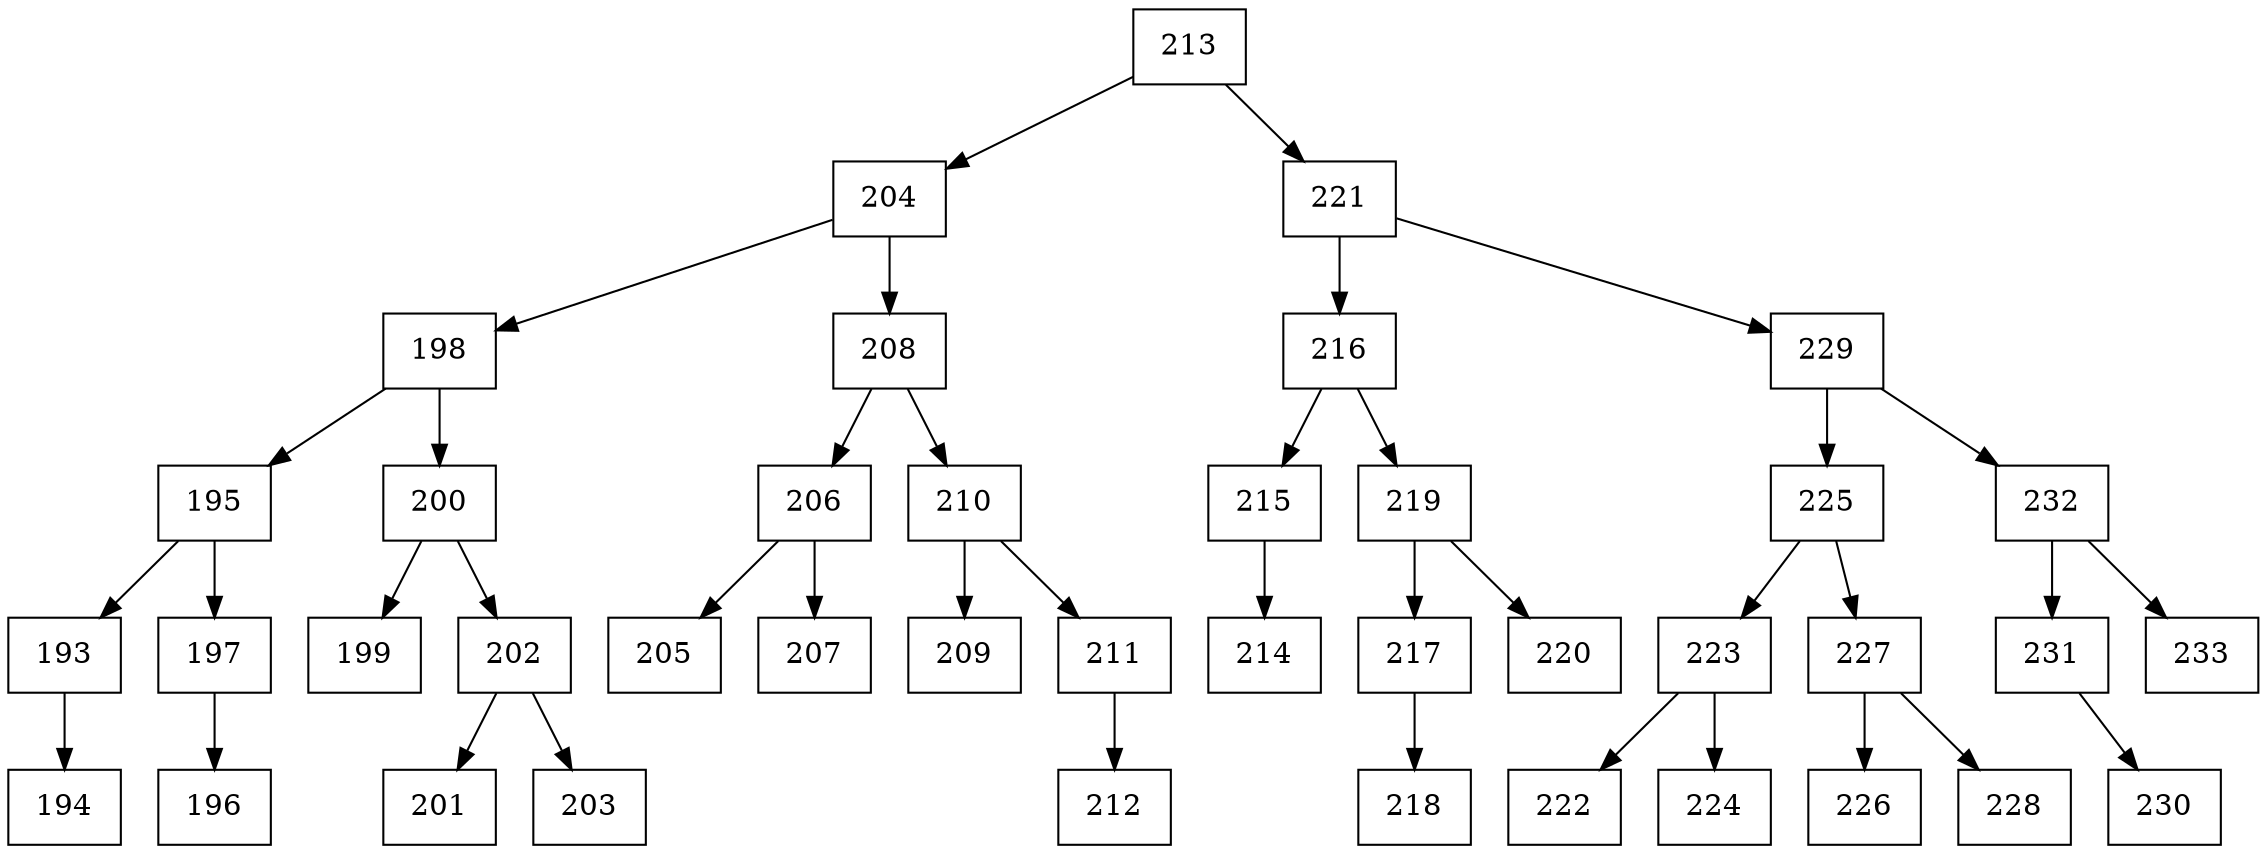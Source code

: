 digraph grafico{
rankdir=UD 
node[shape=box] 
concentrate=true 
nodo213[ shape=record, label ="213"];
nodo204[ shape=record, label ="204"];
nodo198[ shape=record, label ="198"];
nodo195[ shape=record, label ="195"];
nodo193[ shape=record, label ="193"];
nodo194[ shape=record, label ="194"];
nodo193->nodo194
nodo195->nodo193
nodo197[ shape=record, label ="197"];
nodo196[ shape=record, label ="196"];
nodo197->nodo196
nodo195->nodo197
nodo198->nodo195
nodo200[ shape=record, label ="200"];
nodo199[ shape=record, label ="199"];
nodo200->nodo199
nodo202[ shape=record, label ="202"];
nodo201[ shape=record, label ="201"];
nodo202->nodo201
nodo203[ shape=record, label ="203"];
nodo202->nodo203
nodo200->nodo202
nodo198->nodo200
nodo204->nodo198
nodo208[ shape=record, label ="208"];
nodo206[ shape=record, label ="206"];
nodo205[ shape=record, label ="205"];
nodo206->nodo205
nodo207[ shape=record, label ="207"];
nodo206->nodo207
nodo208->nodo206
nodo210[ shape=record, label ="210"];
nodo209[ shape=record, label ="209"];
nodo210->nodo209
nodo211[ shape=record, label ="211"];
nodo212[ shape=record, label ="212"];
nodo211->nodo212
nodo210->nodo211
nodo208->nodo210
nodo204->nodo208
nodo213->nodo204
nodo221[ shape=record, label ="221"];
nodo216[ shape=record, label ="216"];
nodo215[ shape=record, label ="215"];
nodo214[ shape=record, label ="214"];
nodo215->nodo214
nodo216->nodo215
nodo219[ shape=record, label ="219"];
nodo217[ shape=record, label ="217"];
nodo218[ shape=record, label ="218"];
nodo217->nodo218
nodo219->nodo217
nodo220[ shape=record, label ="220"];
nodo219->nodo220
nodo216->nodo219
nodo221->nodo216
nodo229[ shape=record, label ="229"];
nodo225[ shape=record, label ="225"];
nodo223[ shape=record, label ="223"];
nodo222[ shape=record, label ="222"];
nodo223->nodo222
nodo224[ shape=record, label ="224"];
nodo223->nodo224
nodo225->nodo223
nodo227[ shape=record, label ="227"];
nodo226[ shape=record, label ="226"];
nodo227->nodo226
nodo228[ shape=record, label ="228"];
nodo227->nodo228
nodo225->nodo227
nodo229->nodo225
nodo232[ shape=record, label ="232"];
nodo231[ shape=record, label ="231"];
nodo230[ shape=record, label ="230"];
nodo231->nodo230
nodo232->nodo231
nodo233[ shape=record, label ="233"];
nodo232->nodo233
nodo229->nodo232
nodo221->nodo229
nodo213->nodo221
}